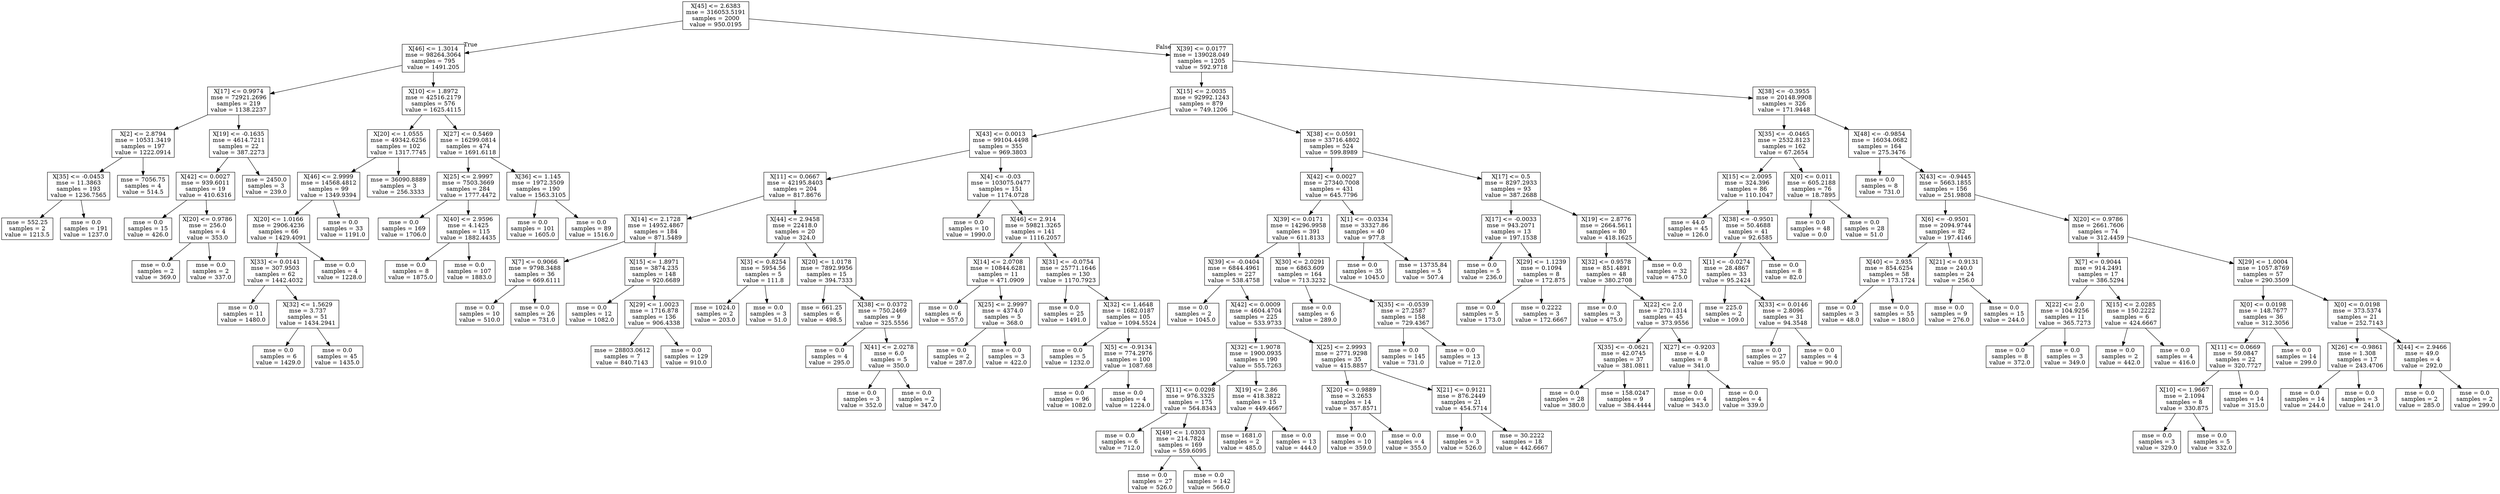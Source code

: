 digraph Tree {
node [shape=box] ;
0 [label="X[45] <= 2.6383\nmse = 316053.5191\nsamples = 2000\nvalue = 950.0195"] ;
1 [label="X[46] <= 1.3014\nmse = 98264.3064\nsamples = 795\nvalue = 1491.205"] ;
0 -> 1 [labeldistance=2.5, labelangle=45, headlabel="True"] ;
2 [label="X[17] <= 0.9974\nmse = 72921.2696\nsamples = 219\nvalue = 1138.2237"] ;
1 -> 2 ;
3 [label="X[2] <= 2.8794\nmse = 10531.3419\nsamples = 197\nvalue = 1222.0914"] ;
2 -> 3 ;
4 [label="X[35] <= -0.0453\nmse = 11.3863\nsamples = 193\nvalue = 1236.7565"] ;
3 -> 4 ;
5 [label="mse = 552.25\nsamples = 2\nvalue = 1213.5"] ;
4 -> 5 ;
6 [label="mse = 0.0\nsamples = 191\nvalue = 1237.0"] ;
4 -> 6 ;
7 [label="mse = 7056.75\nsamples = 4\nvalue = 514.5"] ;
3 -> 7 ;
8 [label="X[19] <= -0.1635\nmse = 4614.7211\nsamples = 22\nvalue = 387.2273"] ;
2 -> 8 ;
9 [label="X[42] <= 0.0027\nmse = 939.6011\nsamples = 19\nvalue = 410.6316"] ;
8 -> 9 ;
10 [label="mse = 0.0\nsamples = 15\nvalue = 426.0"] ;
9 -> 10 ;
11 [label="X[20] <= 0.9786\nmse = 256.0\nsamples = 4\nvalue = 353.0"] ;
9 -> 11 ;
12 [label="mse = 0.0\nsamples = 2\nvalue = 369.0"] ;
11 -> 12 ;
13 [label="mse = 0.0\nsamples = 2\nvalue = 337.0"] ;
11 -> 13 ;
14 [label="mse = 2450.0\nsamples = 3\nvalue = 239.0"] ;
8 -> 14 ;
15 [label="X[10] <= 1.8972\nmse = 42516.2179\nsamples = 576\nvalue = 1625.4115"] ;
1 -> 15 ;
16 [label="X[20] <= 1.0555\nmse = 49342.6256\nsamples = 102\nvalue = 1317.7745"] ;
15 -> 16 ;
17 [label="X[46] <= 2.9999\nmse = 14568.4812\nsamples = 99\nvalue = 1349.9394"] ;
16 -> 17 ;
18 [label="X[20] <= 1.0166\nmse = 2906.4236\nsamples = 66\nvalue = 1429.4091"] ;
17 -> 18 ;
19 [label="X[33] <= 0.0141\nmse = 307.9503\nsamples = 62\nvalue = 1442.4032"] ;
18 -> 19 ;
20 [label="mse = 0.0\nsamples = 11\nvalue = 1480.0"] ;
19 -> 20 ;
21 [label="X[32] <= 1.5629\nmse = 3.737\nsamples = 51\nvalue = 1434.2941"] ;
19 -> 21 ;
22 [label="mse = 0.0\nsamples = 6\nvalue = 1429.0"] ;
21 -> 22 ;
23 [label="mse = 0.0\nsamples = 45\nvalue = 1435.0"] ;
21 -> 23 ;
24 [label="mse = 0.0\nsamples = 4\nvalue = 1228.0"] ;
18 -> 24 ;
25 [label="mse = 0.0\nsamples = 33\nvalue = 1191.0"] ;
17 -> 25 ;
26 [label="mse = 36090.8889\nsamples = 3\nvalue = 256.3333"] ;
16 -> 26 ;
27 [label="X[27] <= 0.5469\nmse = 16299.0814\nsamples = 474\nvalue = 1691.6118"] ;
15 -> 27 ;
28 [label="X[25] <= 2.9997\nmse = 7503.3669\nsamples = 284\nvalue = 1777.4472"] ;
27 -> 28 ;
29 [label="mse = 0.0\nsamples = 169\nvalue = 1706.0"] ;
28 -> 29 ;
30 [label="X[40] <= 2.9596\nmse = 4.1425\nsamples = 115\nvalue = 1882.4435"] ;
28 -> 30 ;
31 [label="mse = 0.0\nsamples = 8\nvalue = 1875.0"] ;
30 -> 31 ;
32 [label="mse = 0.0\nsamples = 107\nvalue = 1883.0"] ;
30 -> 32 ;
33 [label="X[36] <= 1.145\nmse = 1972.3509\nsamples = 190\nvalue = 1563.3105"] ;
27 -> 33 ;
34 [label="mse = 0.0\nsamples = 101\nvalue = 1605.0"] ;
33 -> 34 ;
35 [label="mse = 0.0\nsamples = 89\nvalue = 1516.0"] ;
33 -> 35 ;
36 [label="X[39] <= 0.0177\nmse = 139028.049\nsamples = 1205\nvalue = 592.9718"] ;
0 -> 36 [labeldistance=2.5, labelangle=-45, headlabel="False"] ;
37 [label="X[15] <= 2.0035\nmse = 92992.1243\nsamples = 879\nvalue = 749.1206"] ;
36 -> 37 ;
38 [label="X[43] <= 0.0013\nmse = 99104.4498\nsamples = 355\nvalue = 969.3803"] ;
37 -> 38 ;
39 [label="X[11] <= 0.0667\nmse = 42195.8403\nsamples = 204\nvalue = 817.8676"] ;
38 -> 39 ;
40 [label="X[14] <= 2.1728\nmse = 14952.4867\nsamples = 184\nvalue = 871.5489"] ;
39 -> 40 ;
41 [label="X[7] <= 0.9066\nmse = 9798.3488\nsamples = 36\nvalue = 669.6111"] ;
40 -> 41 ;
42 [label="mse = 0.0\nsamples = 10\nvalue = 510.0"] ;
41 -> 42 ;
43 [label="mse = 0.0\nsamples = 26\nvalue = 731.0"] ;
41 -> 43 ;
44 [label="X[15] <= 1.8971\nmse = 3874.235\nsamples = 148\nvalue = 920.6689"] ;
40 -> 44 ;
45 [label="mse = 0.0\nsamples = 12\nvalue = 1082.0"] ;
44 -> 45 ;
46 [label="X[29] <= 1.0023\nmse = 1716.878\nsamples = 136\nvalue = 906.4338"] ;
44 -> 46 ;
47 [label="mse = 28803.0612\nsamples = 7\nvalue = 840.7143"] ;
46 -> 47 ;
48 [label="mse = 0.0\nsamples = 129\nvalue = 910.0"] ;
46 -> 48 ;
49 [label="X[44] <= 2.9458\nmse = 22418.0\nsamples = 20\nvalue = 324.0"] ;
39 -> 49 ;
50 [label="X[3] <= 0.8254\nmse = 5954.56\nsamples = 5\nvalue = 111.8"] ;
49 -> 50 ;
51 [label="mse = 1024.0\nsamples = 2\nvalue = 203.0"] ;
50 -> 51 ;
52 [label="mse = 0.0\nsamples = 3\nvalue = 51.0"] ;
50 -> 52 ;
53 [label="X[20] <= 1.0178\nmse = 7892.9956\nsamples = 15\nvalue = 394.7333"] ;
49 -> 53 ;
54 [label="mse = 661.25\nsamples = 6\nvalue = 498.5"] ;
53 -> 54 ;
55 [label="X[38] <= 0.0372\nmse = 750.2469\nsamples = 9\nvalue = 325.5556"] ;
53 -> 55 ;
56 [label="mse = 0.0\nsamples = 4\nvalue = 295.0"] ;
55 -> 56 ;
57 [label="X[41] <= 2.0278\nmse = 6.0\nsamples = 5\nvalue = 350.0"] ;
55 -> 57 ;
58 [label="mse = 0.0\nsamples = 3\nvalue = 352.0"] ;
57 -> 58 ;
59 [label="mse = 0.0\nsamples = 2\nvalue = 347.0"] ;
57 -> 59 ;
60 [label="X[4] <= -0.03\nmse = 103075.0477\nsamples = 151\nvalue = 1174.0728"] ;
38 -> 60 ;
61 [label="mse = 0.0\nsamples = 10\nvalue = 1990.0"] ;
60 -> 61 ;
62 [label="X[46] <= 2.914\nmse = 59821.3265\nsamples = 141\nvalue = 1116.2057"] ;
60 -> 62 ;
63 [label="X[14] <= 2.0708\nmse = 10844.6281\nsamples = 11\nvalue = 471.0909"] ;
62 -> 63 ;
64 [label="mse = 0.0\nsamples = 6\nvalue = 557.0"] ;
63 -> 64 ;
65 [label="X[25] <= 2.9997\nmse = 4374.0\nsamples = 5\nvalue = 368.0"] ;
63 -> 65 ;
66 [label="mse = 0.0\nsamples = 2\nvalue = 287.0"] ;
65 -> 66 ;
67 [label="mse = 0.0\nsamples = 3\nvalue = 422.0"] ;
65 -> 67 ;
68 [label="X[31] <= -0.0754\nmse = 25771.1646\nsamples = 130\nvalue = 1170.7923"] ;
62 -> 68 ;
69 [label="mse = 0.0\nsamples = 25\nvalue = 1491.0"] ;
68 -> 69 ;
70 [label="X[32] <= 1.4648\nmse = 1682.0187\nsamples = 105\nvalue = 1094.5524"] ;
68 -> 70 ;
71 [label="mse = 0.0\nsamples = 5\nvalue = 1232.0"] ;
70 -> 71 ;
72 [label="X[5] <= -0.9134\nmse = 774.2976\nsamples = 100\nvalue = 1087.68"] ;
70 -> 72 ;
73 [label="mse = 0.0\nsamples = 96\nvalue = 1082.0"] ;
72 -> 73 ;
74 [label="mse = 0.0\nsamples = 4\nvalue = 1224.0"] ;
72 -> 74 ;
75 [label="X[38] <= 0.0591\nmse = 33716.4802\nsamples = 524\nvalue = 599.8989"] ;
37 -> 75 ;
76 [label="X[42] <= 0.0027\nmse = 27340.7008\nsamples = 431\nvalue = 645.7796"] ;
75 -> 76 ;
77 [label="X[39] <= 0.0171\nmse = 14296.9958\nsamples = 391\nvalue = 611.8133"] ;
76 -> 77 ;
78 [label="X[39] <= -0.0404\nmse = 6844.4961\nsamples = 227\nvalue = 538.4758"] ;
77 -> 78 ;
79 [label="mse = 0.0\nsamples = 2\nvalue = 1045.0"] ;
78 -> 79 ;
80 [label="X[42] <= 0.0009\nmse = 4604.4704\nsamples = 225\nvalue = 533.9733"] ;
78 -> 80 ;
81 [label="X[32] <= 1.9078\nmse = 1900.0935\nsamples = 190\nvalue = 555.7263"] ;
80 -> 81 ;
82 [label="X[11] <= 0.0298\nmse = 976.3325\nsamples = 175\nvalue = 564.8343"] ;
81 -> 82 ;
83 [label="mse = 0.0\nsamples = 6\nvalue = 712.0"] ;
82 -> 83 ;
84 [label="X[49] <= 1.0303\nmse = 214.7824\nsamples = 169\nvalue = 559.6095"] ;
82 -> 84 ;
85 [label="mse = 0.0\nsamples = 27\nvalue = 526.0"] ;
84 -> 85 ;
86 [label="mse = 0.0\nsamples = 142\nvalue = 566.0"] ;
84 -> 86 ;
87 [label="X[19] <= 2.86\nmse = 418.3822\nsamples = 15\nvalue = 449.4667"] ;
81 -> 87 ;
88 [label="mse = 1681.0\nsamples = 2\nvalue = 485.0"] ;
87 -> 88 ;
89 [label="mse = 0.0\nsamples = 13\nvalue = 444.0"] ;
87 -> 89 ;
90 [label="X[25] <= 2.9993\nmse = 2771.9298\nsamples = 35\nvalue = 415.8857"] ;
80 -> 90 ;
91 [label="X[20] <= 0.9889\nmse = 3.2653\nsamples = 14\nvalue = 357.8571"] ;
90 -> 91 ;
92 [label="mse = 0.0\nsamples = 10\nvalue = 359.0"] ;
91 -> 92 ;
93 [label="mse = 0.0\nsamples = 4\nvalue = 355.0"] ;
91 -> 93 ;
94 [label="X[21] <= 0.9121\nmse = 876.2449\nsamples = 21\nvalue = 454.5714"] ;
90 -> 94 ;
95 [label="mse = 0.0\nsamples = 3\nvalue = 526.0"] ;
94 -> 95 ;
96 [label="mse = 30.2222\nsamples = 18\nvalue = 442.6667"] ;
94 -> 96 ;
97 [label="X[30] <= 2.0291\nmse = 6863.609\nsamples = 164\nvalue = 713.3232"] ;
77 -> 97 ;
98 [label="mse = 0.0\nsamples = 6\nvalue = 289.0"] ;
97 -> 98 ;
99 [label="X[35] <= -0.0539\nmse = 27.2587\nsamples = 158\nvalue = 729.4367"] ;
97 -> 99 ;
100 [label="mse = 0.0\nsamples = 145\nvalue = 731.0"] ;
99 -> 100 ;
101 [label="mse = 0.0\nsamples = 13\nvalue = 712.0"] ;
99 -> 101 ;
102 [label="X[1] <= -0.0334\nmse = 33327.86\nsamples = 40\nvalue = 977.8"] ;
76 -> 102 ;
103 [label="mse = 0.0\nsamples = 35\nvalue = 1045.0"] ;
102 -> 103 ;
104 [label="mse = 13735.84\nsamples = 5\nvalue = 507.4"] ;
102 -> 104 ;
105 [label="X[17] <= 0.5\nmse = 8297.2933\nsamples = 93\nvalue = 387.2688"] ;
75 -> 105 ;
106 [label="X[17] <= -0.0033\nmse = 943.2071\nsamples = 13\nvalue = 197.1538"] ;
105 -> 106 ;
107 [label="mse = 0.0\nsamples = 5\nvalue = 236.0"] ;
106 -> 107 ;
108 [label="X[29] <= 1.1239\nmse = 0.1094\nsamples = 8\nvalue = 172.875"] ;
106 -> 108 ;
109 [label="mse = 0.0\nsamples = 5\nvalue = 173.0"] ;
108 -> 109 ;
110 [label="mse = 0.2222\nsamples = 3\nvalue = 172.6667"] ;
108 -> 110 ;
111 [label="X[19] <= 2.8776\nmse = 2664.5611\nsamples = 80\nvalue = 418.1625"] ;
105 -> 111 ;
112 [label="X[32] <= 0.9578\nmse = 851.4891\nsamples = 48\nvalue = 380.2708"] ;
111 -> 112 ;
113 [label="mse = 0.0\nsamples = 3\nvalue = 475.0"] ;
112 -> 113 ;
114 [label="X[22] <= 2.0\nmse = 270.1314\nsamples = 45\nvalue = 373.9556"] ;
112 -> 114 ;
115 [label="X[35] <= -0.0621\nmse = 42.0745\nsamples = 37\nvalue = 381.0811"] ;
114 -> 115 ;
116 [label="mse = 0.0\nsamples = 28\nvalue = 380.0"] ;
115 -> 116 ;
117 [label="mse = 158.0247\nsamples = 9\nvalue = 384.4444"] ;
115 -> 117 ;
118 [label="X[27] <= -0.9203\nmse = 4.0\nsamples = 8\nvalue = 341.0"] ;
114 -> 118 ;
119 [label="mse = 0.0\nsamples = 4\nvalue = 343.0"] ;
118 -> 119 ;
120 [label="mse = 0.0\nsamples = 4\nvalue = 339.0"] ;
118 -> 120 ;
121 [label="mse = 0.0\nsamples = 32\nvalue = 475.0"] ;
111 -> 121 ;
122 [label="X[38] <= -0.3955\nmse = 20148.9908\nsamples = 326\nvalue = 171.9448"] ;
36 -> 122 ;
123 [label="X[35] <= -0.0465\nmse = 2532.8123\nsamples = 162\nvalue = 67.2654"] ;
122 -> 123 ;
124 [label="X[15] <= 2.0095\nmse = 324.396\nsamples = 86\nvalue = 110.1047"] ;
123 -> 124 ;
125 [label="mse = 44.0\nsamples = 45\nvalue = 126.0"] ;
124 -> 125 ;
126 [label="X[38] <= -0.9501\nmse = 50.4688\nsamples = 41\nvalue = 92.6585"] ;
124 -> 126 ;
127 [label="X[1] <= -0.0274\nmse = 28.4867\nsamples = 33\nvalue = 95.2424"] ;
126 -> 127 ;
128 [label="mse = 225.0\nsamples = 2\nvalue = 109.0"] ;
127 -> 128 ;
129 [label="X[33] <= 0.0146\nmse = 2.8096\nsamples = 31\nvalue = 94.3548"] ;
127 -> 129 ;
130 [label="mse = 0.0\nsamples = 27\nvalue = 95.0"] ;
129 -> 130 ;
131 [label="mse = 0.0\nsamples = 4\nvalue = 90.0"] ;
129 -> 131 ;
132 [label="mse = 0.0\nsamples = 8\nvalue = 82.0"] ;
126 -> 132 ;
133 [label="X[0] <= 0.011\nmse = 605.2188\nsamples = 76\nvalue = 18.7895"] ;
123 -> 133 ;
134 [label="mse = 0.0\nsamples = 48\nvalue = 0.0"] ;
133 -> 134 ;
135 [label="mse = 0.0\nsamples = 28\nvalue = 51.0"] ;
133 -> 135 ;
136 [label="X[48] <= -0.9854\nmse = 16034.0682\nsamples = 164\nvalue = 275.3476"] ;
122 -> 136 ;
137 [label="mse = 0.0\nsamples = 8\nvalue = 731.0"] ;
136 -> 137 ;
138 [label="X[43] <= -0.9445\nmse = 5663.1855\nsamples = 156\nvalue = 251.9808"] ;
136 -> 138 ;
139 [label="X[6] <= -0.9501\nmse = 2094.9744\nsamples = 82\nvalue = 197.4146"] ;
138 -> 139 ;
140 [label="X[40] <= 2.935\nmse = 854.6254\nsamples = 58\nvalue = 173.1724"] ;
139 -> 140 ;
141 [label="mse = 0.0\nsamples = 3\nvalue = 48.0"] ;
140 -> 141 ;
142 [label="mse = 0.0\nsamples = 55\nvalue = 180.0"] ;
140 -> 142 ;
143 [label="X[21] <= 0.9131\nmse = 240.0\nsamples = 24\nvalue = 256.0"] ;
139 -> 143 ;
144 [label="mse = 0.0\nsamples = 9\nvalue = 276.0"] ;
143 -> 144 ;
145 [label="mse = 0.0\nsamples = 15\nvalue = 244.0"] ;
143 -> 145 ;
146 [label="X[20] <= 0.9786\nmse = 2661.7606\nsamples = 74\nvalue = 312.4459"] ;
138 -> 146 ;
147 [label="X[7] <= 0.9044\nmse = 914.2491\nsamples = 17\nvalue = 386.5294"] ;
146 -> 147 ;
148 [label="X[22] <= 2.0\nmse = 104.9256\nsamples = 11\nvalue = 365.7273"] ;
147 -> 148 ;
149 [label="mse = 0.0\nsamples = 8\nvalue = 372.0"] ;
148 -> 149 ;
150 [label="mse = 0.0\nsamples = 3\nvalue = 349.0"] ;
148 -> 150 ;
151 [label="X[15] <= 2.0285\nmse = 150.2222\nsamples = 6\nvalue = 424.6667"] ;
147 -> 151 ;
152 [label="mse = 0.0\nsamples = 2\nvalue = 442.0"] ;
151 -> 152 ;
153 [label="mse = 0.0\nsamples = 4\nvalue = 416.0"] ;
151 -> 153 ;
154 [label="X[29] <= 1.0004\nmse = 1057.8769\nsamples = 57\nvalue = 290.3509"] ;
146 -> 154 ;
155 [label="X[0] <= 0.0198\nmse = 148.7677\nsamples = 36\nvalue = 312.3056"] ;
154 -> 155 ;
156 [label="X[11] <= 0.0669\nmse = 59.0847\nsamples = 22\nvalue = 320.7727"] ;
155 -> 156 ;
157 [label="X[10] <= 1.9667\nmse = 2.1094\nsamples = 8\nvalue = 330.875"] ;
156 -> 157 ;
158 [label="mse = 0.0\nsamples = 3\nvalue = 329.0"] ;
157 -> 158 ;
159 [label="mse = 0.0\nsamples = 5\nvalue = 332.0"] ;
157 -> 159 ;
160 [label="mse = 0.0\nsamples = 14\nvalue = 315.0"] ;
156 -> 160 ;
161 [label="mse = 0.0\nsamples = 14\nvalue = 299.0"] ;
155 -> 161 ;
162 [label="X[0] <= 0.0198\nmse = 373.5374\nsamples = 21\nvalue = 252.7143"] ;
154 -> 162 ;
163 [label="X[26] <= -0.9861\nmse = 1.308\nsamples = 17\nvalue = 243.4706"] ;
162 -> 163 ;
164 [label="mse = 0.0\nsamples = 14\nvalue = 244.0"] ;
163 -> 164 ;
165 [label="mse = 0.0\nsamples = 3\nvalue = 241.0"] ;
163 -> 165 ;
166 [label="X[44] <= 2.9466\nmse = 49.0\nsamples = 4\nvalue = 292.0"] ;
162 -> 166 ;
167 [label="mse = 0.0\nsamples = 2\nvalue = 285.0"] ;
166 -> 167 ;
168 [label="mse = 0.0\nsamples = 2\nvalue = 299.0"] ;
166 -> 168 ;
}